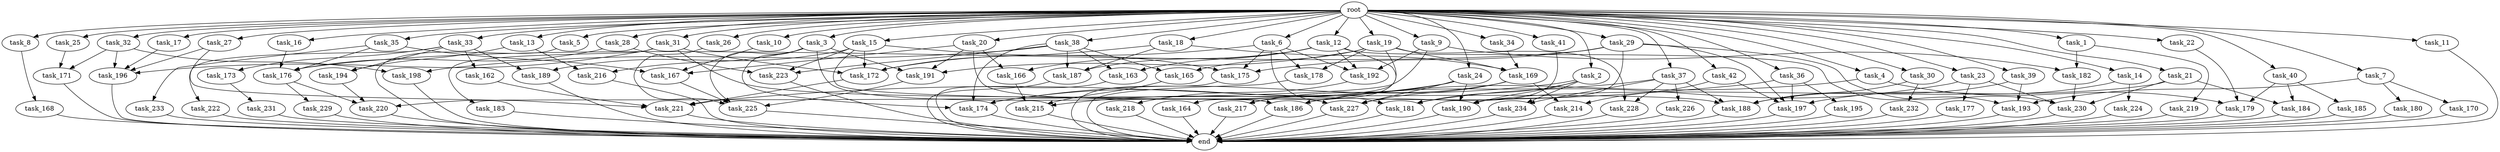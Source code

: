 digraph G {
  task_8 [size="102.400000"];
  task_173 [size="3435973836.800000"];
  task_17 [size="102.400000"];
  task_32 [size="102.400000"];
  task_223 [size="164926744166.400024"];
  task_35 [size="102.400000"];
  task_26 [size="102.400000"];
  task_15 [size="102.400000"];
  task_167 [size="24910810316.800003"];
  task_227 [size="97066260889.600006"];
  task_166 [size="17179869184.000000"];
  task_184 [size="76450417868.800003"];
  task_177 [size="54975581388.800003"];
  task_33 [size="102.400000"];
  task_186 [size="193273528320.000000"];
  task_181 [size="144310901145.600006"];
  task_231 [size="3435973836.800000"];
  task_216 [size="38654705664.000000"];
  task_233 [size="7730941132.800000"];
  task_176 [size="131425999257.600006"];
  task_225 [size="115964116992.000000"];
  task_13 [size="102.400000"];
  task_30 [size="102.400000"];
  task_5 [size="102.400000"];
  task_183 [size="69578470195.199997"];
  task_6 [size="102.400000"];
  task_228 [size="24910810316.800003"];
  task_25 [size="102.400000"];
  task_217 [size="76450417868.800003"];
  task_22 [size="102.400000"];
  task_169 [size="79886391705.600006"];
  task_3 [size="102.400000"];
  task_179 [size="121118077747.200012"];
  task_187 [size="90194313216.000000"];
  task_164 [size="3435973836.800000"];
  task_188 [size="191555541401.600006"];
  task_230 [size="178670639513.600006"];
  task_234 [size="24910810316.800003"];
  task_193 [size="130567005798.400009"];
  task_41 [size="102.400000"];
  task_16 [size="102.400000"];
  task_191 [size="37795712204.800003"];
  task_214 [size="62706522521.600006"];
  task_175 [size="154618822656.000000"];
  task_224 [size="42090679500.800003"];
  task_189 [size="58411555225.600006"];
  root [size="0.000000"];
  task_182 [size="77309411328.000000"];
  task_12 [size="102.400000"];
  task_21 [size="102.400000"];
  task_18 [size="102.400000"];
  task_180 [size="85899345920.000000"];
  task_31 [size="102.400000"];
  task_42 [size="102.400000"];
  task_9 [size="102.400000"];
  task_162 [size="3435973836.800000"];
  task_168 [size="30923764531.200001"];
  task_192 [size="107374182400.000000"];
  task_28 [size="102.400000"];
  task_174 [size="144310901145.600006"];
  task_221 [size="140874927308.800018"];
  task_29 [size="102.400000"];
  task_185 [size="21474836480.000000"];
  task_34 [size="102.400000"];
  task_10 [size="102.400000"];
  task_163 [size="68719476736.000000"];
  task_178 [size="89335319756.800003"];
  task_194 [size="11166914969.600000"];
  task_2 [size="102.400000"];
  task_171 [size="84181359001.600006"];
  end [size="0.000000"];
  task_215 [size="155477816115.200012"];
  task_7 [size="102.400000"];
  task_197 [size="132284992716.800003"];
  task_38 [size="102.400000"];
  task_39 [size="102.400000"];
  task_14 [size="102.400000"];
  task_222 [size="3435973836.800000"];
  task_24 [size="102.400000"];
  task_198 [size="97066260889.600006"];
  task_195 [size="21474836480.000000"];
  task_19 [size="102.400000"];
  task_219 [size="69578470195.199997"];
  task_226 [size="21474836480.000000"];
  task_36 [size="102.400000"];
  task_196 [size="236223201280.000000"];
  task_170 [size="85899345920.000000"];
  task_220 [size="36936718745.599998"];
  task_4 [size="102.400000"];
  task_40 [size="102.400000"];
  task_172 [size="231928233984.000000"];
  task_27 [size="102.400000"];
  task_232 [size="69578470195.199997"];
  task_229 [size="21474836480.000000"];
  task_23 [size="102.400000"];
  task_37 [size="102.400000"];
  task_165 [size="58411555225.600006"];
  task_1 [size="102.400000"];
  task_218 [size="42090679500.800003"];
  task_190 [size="127131031961.600006"];
  task_20 [size="102.400000"];
  task_11 [size="102.400000"];

  task_8 -> task_168 [size="301989888.000000"];
  task_173 -> task_231 [size="33554432.000000"];
  task_17 -> task_196 [size="536870912.000000"];
  task_32 -> task_196 [size="411041792.000000"];
  task_32 -> task_198 [size="411041792.000000"];
  task_32 -> task_171 [size="411041792.000000"];
  task_223 -> end [size="1.000000"];
  task_35 -> task_167 [size="75497472.000000"];
  task_35 -> task_233 [size="75497472.000000"];
  task_35 -> task_176 [size="75497472.000000"];
  task_26 -> task_225 [size="411041792.000000"];
  task_15 -> task_172 [size="536870912.000000"];
  task_15 -> task_175 [size="536870912.000000"];
  task_15 -> task_186 [size="536870912.000000"];
  task_15 -> task_223 [size="536870912.000000"];
  task_15 -> task_189 [size="536870912.000000"];
  task_167 -> task_225 [size="209715200.000000"];
  task_227 -> end [size="1.000000"];
  task_166 -> task_215 [size="679477248.000000"];
  task_184 -> end [size="1.000000"];
  task_177 -> end [size="1.000000"];
  task_33 -> task_194 [size="33554432.000000"];
  task_33 -> task_189 [size="33554432.000000"];
  task_33 -> task_162 [size="33554432.000000"];
  task_33 -> task_173 [size="33554432.000000"];
  task_33 -> task_222 [size="33554432.000000"];
  task_186 -> end [size="1.000000"];
  task_181 -> end [size="1.000000"];
  task_231 -> end [size="1.000000"];
  task_216 -> end [size="1.000000"];
  task_233 -> end [size="1.000000"];
  task_176 -> task_229 [size="209715200.000000"];
  task_176 -> task_220 [size="209715200.000000"];
  task_225 -> end [size="1.000000"];
  task_13 -> task_194 [size="75497472.000000"];
  task_13 -> task_216 [size="75497472.000000"];
  task_30 -> task_188 [size="679477248.000000"];
  task_30 -> task_232 [size="679477248.000000"];
  task_5 -> end [size="1.000000"];
  task_183 -> end [size="1.000000"];
  task_6 -> task_172 [size="838860800.000000"];
  task_6 -> task_175 [size="838860800.000000"];
  task_6 -> task_178 [size="838860800.000000"];
  task_6 -> task_181 [size="838860800.000000"];
  task_6 -> task_192 [size="838860800.000000"];
  task_228 -> end [size="1.000000"];
  task_25 -> task_171 [size="411041792.000000"];
  task_217 -> end [size="1.000000"];
  task_22 -> task_179 [size="134217728.000000"];
  task_169 -> task_214 [size="75497472.000000"];
  task_169 -> task_227 [size="75497472.000000"];
  task_169 -> task_217 [size="75497472.000000"];
  task_3 -> task_191 [size="301989888.000000"];
  task_3 -> task_216 [size="301989888.000000"];
  task_3 -> task_174 [size="301989888.000000"];
  task_3 -> task_186 [size="301989888.000000"];
  task_3 -> task_225 [size="301989888.000000"];
  task_179 -> end [size="1.000000"];
  task_187 -> end [size="1.000000"];
  task_164 -> end [size="1.000000"];
  task_188 -> end [size="1.000000"];
  task_230 -> end [size="1.000000"];
  task_234 -> end [size="1.000000"];
  task_193 -> end [size="1.000000"];
  task_41 -> task_227 [size="301989888.000000"];
  task_16 -> task_176 [size="536870912.000000"];
  task_191 -> task_225 [size="209715200.000000"];
  task_214 -> end [size="1.000000"];
  task_175 -> end [size="1.000000"];
  task_224 -> end [size="1.000000"];
  task_189 -> end [size="1.000000"];
  root -> task_8 [size="1.000000"];
  root -> task_14 [size="1.000000"];
  root -> task_24 [size="1.000000"];
  root -> task_13 [size="1.000000"];
  root -> task_33 [size="1.000000"];
  root -> task_12 [size="1.000000"];
  root -> task_21 [size="1.000000"];
  root -> task_18 [size="1.000000"];
  root -> task_22 [size="1.000000"];
  root -> task_31 [size="1.000000"];
  root -> task_9 [size="1.000000"];
  root -> task_5 [size="1.000000"];
  root -> task_39 [size="1.000000"];
  root -> task_36 [size="1.000000"];
  root -> task_32 [size="1.000000"];
  root -> task_26 [size="1.000000"];
  root -> task_15 [size="1.000000"];
  root -> task_6 [size="1.000000"];
  root -> task_4 [size="1.000000"];
  root -> task_25 [size="1.000000"];
  root -> task_40 [size="1.000000"];
  root -> task_30 [size="1.000000"];
  root -> task_34 [size="1.000000"];
  root -> task_3 [size="1.000000"];
  root -> task_19 [size="1.000000"];
  root -> task_10 [size="1.000000"];
  root -> task_23 [size="1.000000"];
  root -> task_37 [size="1.000000"];
  root -> task_42 [size="1.000000"];
  root -> task_1 [size="1.000000"];
  root -> task_11 [size="1.000000"];
  root -> task_17 [size="1.000000"];
  root -> task_2 [size="1.000000"];
  root -> task_41 [size="1.000000"];
  root -> task_29 [size="1.000000"];
  root -> task_20 [size="1.000000"];
  root -> task_35 [size="1.000000"];
  root -> task_7 [size="1.000000"];
  root -> task_27 [size="1.000000"];
  root -> task_38 [size="1.000000"];
  root -> task_28 [size="1.000000"];
  root -> task_16 [size="1.000000"];
  task_182 -> task_230 [size="536870912.000000"];
  task_12 -> task_163 [size="134217728.000000"];
  task_12 -> task_187 [size="134217728.000000"];
  task_12 -> task_192 [size="134217728.000000"];
  task_12 -> task_166 [size="134217728.000000"];
  task_12 -> task_217 [size="134217728.000000"];
  task_12 -> task_193 [size="134217728.000000"];
  task_21 -> task_190 [size="536870912.000000"];
  task_21 -> task_184 [size="536870912.000000"];
  task_21 -> task_230 [size="536870912.000000"];
  task_18 -> task_172 [size="209715200.000000"];
  task_18 -> task_169 [size="209715200.000000"];
  task_18 -> task_187 [size="209715200.000000"];
  task_180 -> end [size="1.000000"];
  task_31 -> task_188 [size="679477248.000000"];
  task_31 -> task_172 [size="679477248.000000"];
  task_31 -> task_183 [size="679477248.000000"];
  task_31 -> task_196 [size="679477248.000000"];
  task_42 -> task_214 [size="536870912.000000"];
  task_42 -> task_197 [size="536870912.000000"];
  task_9 -> task_220 [size="75497472.000000"];
  task_9 -> task_182 [size="75497472.000000"];
  task_9 -> task_192 [size="75497472.000000"];
  task_162 -> task_221 [size="411041792.000000"];
  task_168 -> end [size="1.000000"];
  task_192 -> task_218 [size="411041792.000000"];
  task_28 -> task_176 [size="536870912.000000"];
  task_28 -> task_223 [size="536870912.000000"];
  task_174 -> end [size="1.000000"];
  task_221 -> end [size="1.000000"];
  task_29 -> task_190 [size="134217728.000000"];
  task_29 -> task_176 [size="134217728.000000"];
  task_29 -> task_175 [size="134217728.000000"];
  task_29 -> task_230 [size="134217728.000000"];
  task_29 -> task_197 [size="134217728.000000"];
  task_185 -> end [size="1.000000"];
  task_34 -> task_169 [size="536870912.000000"];
  task_10 -> task_167 [size="134217728.000000"];
  task_163 -> end [size="1.000000"];
  task_178 -> end [size="1.000000"];
  task_194 -> task_220 [size="75497472.000000"];
  task_2 -> task_190 [size="33554432.000000"];
  task_2 -> task_181 [size="33554432.000000"];
  task_2 -> task_174 [size="33554432.000000"];
  task_2 -> task_234 [size="33554432.000000"];
  task_171 -> end [size="1.000000"];
  task_215 -> end [size="1.000000"];
  task_7 -> task_170 [size="838860800.000000"];
  task_7 -> task_180 [size="838860800.000000"];
  task_7 -> task_193 [size="838860800.000000"];
  task_197 -> end [size="1.000000"];
  task_38 -> task_187 [size="536870912.000000"];
  task_38 -> task_163 [size="536870912.000000"];
  task_38 -> task_198 [size="536870912.000000"];
  task_38 -> task_174 [size="536870912.000000"];
  task_38 -> task_165 [size="536870912.000000"];
  task_38 -> task_223 [size="536870912.000000"];
  task_39 -> task_188 [size="301989888.000000"];
  task_39 -> task_193 [size="301989888.000000"];
  task_14 -> task_197 [size="411041792.000000"];
  task_14 -> task_224 [size="411041792.000000"];
  task_222 -> end [size="1.000000"];
  task_24 -> task_190 [size="536870912.000000"];
  task_24 -> task_215 [size="536870912.000000"];
  task_24 -> task_227 [size="536870912.000000"];
  task_24 -> task_174 [size="536870912.000000"];
  task_24 -> task_217 [size="536870912.000000"];
  task_198 -> end [size="1.000000"];
  task_195 -> end [size="1.000000"];
  task_19 -> task_164 [size="33554432.000000"];
  task_19 -> task_191 [size="33554432.000000"];
  task_19 -> task_228 [size="33554432.000000"];
  task_19 -> task_169 [size="33554432.000000"];
  task_19 -> task_178 [size="33554432.000000"];
  task_19 -> task_165 [size="33554432.000000"];
  task_219 -> end [size="1.000000"];
  task_226 -> end [size="1.000000"];
  task_36 -> task_195 [size="209715200.000000"];
  task_36 -> task_197 [size="209715200.000000"];
  task_36 -> task_221 [size="209715200.000000"];
  task_196 -> end [size="1.000000"];
  task_170 -> end [size="1.000000"];
  task_220 -> end [size="1.000000"];
  task_4 -> task_179 [size="838860800.000000"];
  task_4 -> task_186 [size="838860800.000000"];
  task_40 -> task_185 [size="209715200.000000"];
  task_40 -> task_184 [size="209715200.000000"];
  task_40 -> task_179 [size="209715200.000000"];
  task_172 -> task_221 [size="75497472.000000"];
  task_27 -> task_196 [size="679477248.000000"];
  task_27 -> task_221 [size="679477248.000000"];
  task_232 -> end [size="1.000000"];
  task_229 -> end [size="1.000000"];
  task_23 -> task_181 [size="536870912.000000"];
  task_23 -> task_230 [size="536870912.000000"];
  task_23 -> task_177 [size="536870912.000000"];
  task_37 -> task_188 [size="209715200.000000"];
  task_37 -> task_228 [size="209715200.000000"];
  task_37 -> task_186 [size="209715200.000000"];
  task_37 -> task_234 [size="209715200.000000"];
  task_37 -> task_226 [size="209715200.000000"];
  task_165 -> task_215 [size="301989888.000000"];
  task_1 -> task_219 [size="679477248.000000"];
  task_1 -> task_182 [size="679477248.000000"];
  task_218 -> end [size="1.000000"];
  task_190 -> end [size="1.000000"];
  task_20 -> task_191 [size="33554432.000000"];
  task_20 -> task_167 [size="33554432.000000"];
  task_20 -> task_227 [size="33554432.000000"];
  task_20 -> task_166 [size="33554432.000000"];
  task_11 -> end [size="1.000000"];
}
